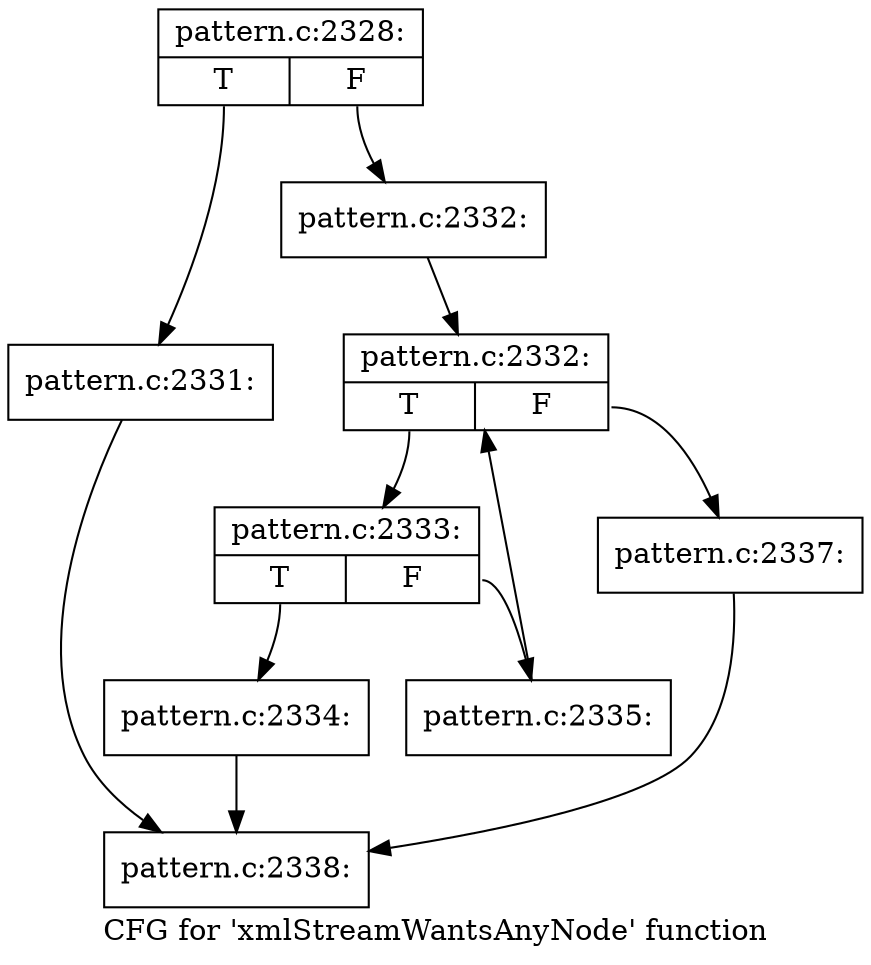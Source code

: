 digraph "CFG for 'xmlStreamWantsAnyNode' function" {
	label="CFG for 'xmlStreamWantsAnyNode' function";

	Node0x461ea80 [shape=record,label="{pattern.c:2328:|{<s0>T|<s1>F}}"];
	Node0x461ea80:s0 -> Node0x461e9d0;
	Node0x461ea80:s1 -> Node0x461ea20;
	Node0x461e9d0 [shape=record,label="{pattern.c:2331:}"];
	Node0x461e9d0 -> Node0x461a370;
	Node0x461ea20 [shape=record,label="{pattern.c:2332:}"];
	Node0x461ea20 -> Node0x461a820;
	Node0x461a820 [shape=record,label="{pattern.c:2332:|{<s0>T|<s1>F}}"];
	Node0x461a820:s0 -> Node0x461f800;
	Node0x461a820:s1 -> Node0x461a900;
	Node0x461f800 [shape=record,label="{pattern.c:2333:|{<s0>T|<s1>F}}"];
	Node0x461f800:s0 -> Node0x461f9c0;
	Node0x461f800:s1 -> Node0x461fa10;
	Node0x461f9c0 [shape=record,label="{pattern.c:2334:}"];
	Node0x461f9c0 -> Node0x461a370;
	Node0x461fa10 [shape=record,label="{pattern.c:2335:}"];
	Node0x461fa10 -> Node0x461a820;
	Node0x461a900 [shape=record,label="{pattern.c:2337:}"];
	Node0x461a900 -> Node0x461a370;
	Node0x461a370 [shape=record,label="{pattern.c:2338:}"];
}
